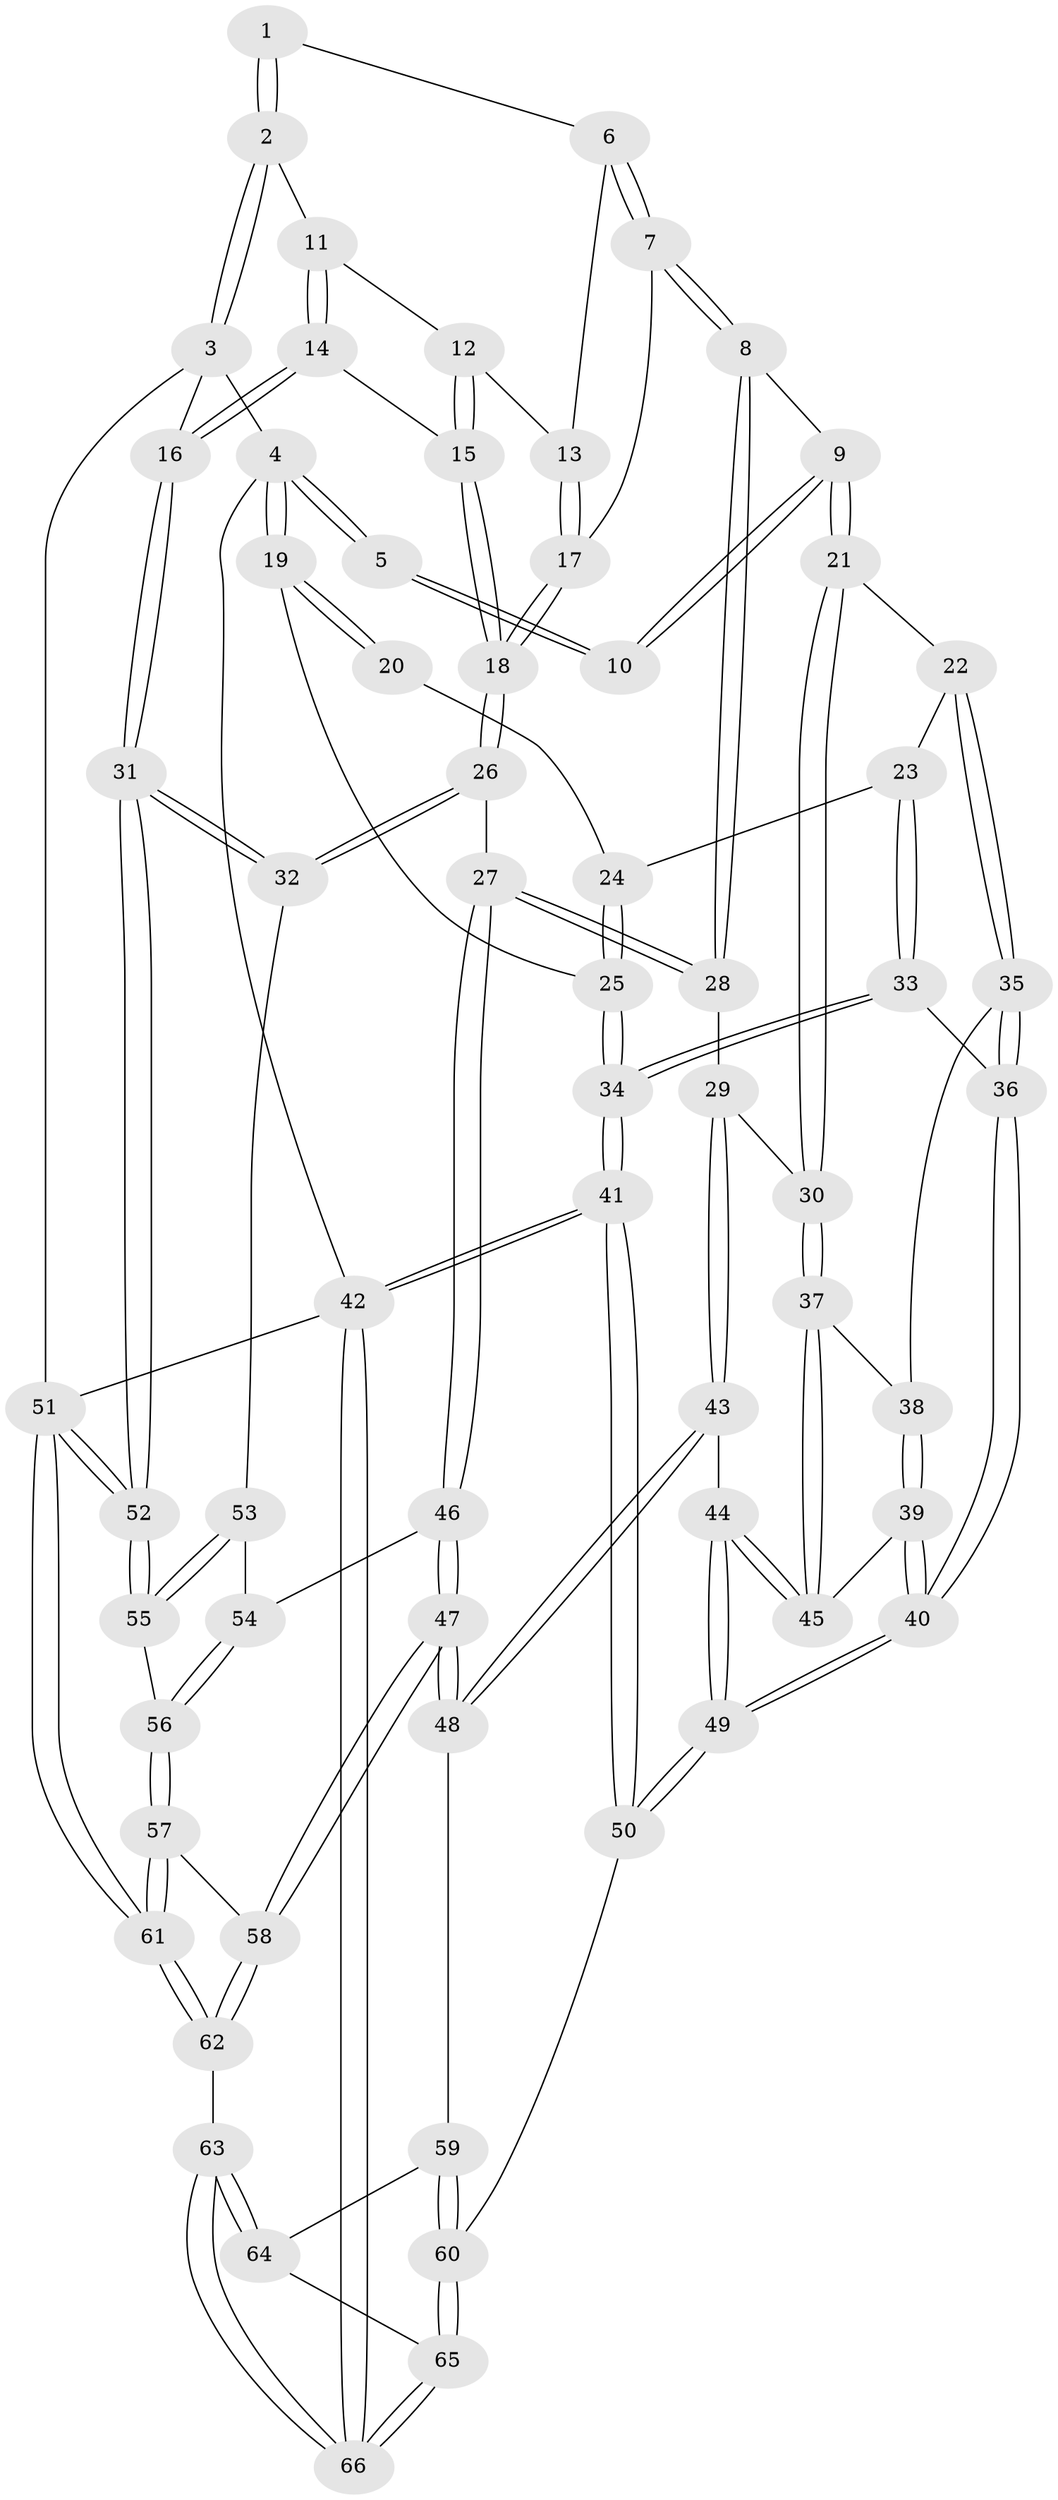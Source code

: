 // Generated by graph-tools (version 1.1) at 2025/38/03/09/25 02:38:47]
// undirected, 66 vertices, 162 edges
graph export_dot {
graph [start="1"]
  node [color=gray90,style=filled];
  1 [pos="+0.6952336338250251+0"];
  2 [pos="+1+0"];
  3 [pos="+1+0"];
  4 [pos="+0+0"];
  5 [pos="+0.29936415330211674+0"];
  6 [pos="+0.6672965476427737+0.01681760362819331"];
  7 [pos="+0.5615103888687308+0.21750222242260514"];
  8 [pos="+0.558929716334735+0.22108432995570734"];
  9 [pos="+0.2973840277429623+0.15104233791089713"];
  10 [pos="+0.2911381179028798+0.1428256345077815"];
  11 [pos="+0.9044705387539415+0.16254830822309468"];
  12 [pos="+0.8628503844892051+0.2007813918409035"];
  13 [pos="+0.7993812992887084+0.21499634040586552"];
  14 [pos="+1+0.31672069015249615"];
  15 [pos="+0.9102058829373466+0.31236817185458426"];
  16 [pos="+1+0.3768276293681828"];
  17 [pos="+0.7931775059686366+0.22568456120324443"];
  18 [pos="+0.7360271406959905+0.4391468283662361"];
  19 [pos="+0+0.10850119471882973"];
  20 [pos="+0.22474174379215994+0.1651587061056334"];
  21 [pos="+0.30571873224184387+0.3573399217966928"];
  22 [pos="+0.2643806169691446+0.372374786964784"];
  23 [pos="+0.13140391465471363+0.3749384065266816"];
  24 [pos="+0.11611773697526152+0.28860500093218816"];
  25 [pos="+0+0.241167222035474"];
  26 [pos="+0.7355156541259097+0.43995468632032153"];
  27 [pos="+0.7190219934651143+0.44990020593811236"];
  28 [pos="+0.5949004549306649+0.3869158024784133"];
  29 [pos="+0.5480546208937416+0.4088133378978566"];
  30 [pos="+0.31791307177218736+0.371679564426197"];
  31 [pos="+1+0.4709436128821455"];
  32 [pos="+1+0.4859138402275894"];
  33 [pos="+0.045464940539756436+0.47963522790164526"];
  34 [pos="+0+0.4750535367640437"];
  35 [pos="+0.20032709331963075+0.46269734832906995"];
  36 [pos="+0.07994161854250625+0.5016988578281734"];
  37 [pos="+0.31879709142393164+0.4828775206130635"];
  38 [pos="+0.2330981975152246+0.4991444249351789"];
  39 [pos="+0.20329731093471734+0.5460725803289602"];
  40 [pos="+0.14435629012438206+0.5760565987275728"];
  41 [pos="+0+0.8446433836485526"];
  42 [pos="+0+1"];
  43 [pos="+0.4187410444917987+0.6034285076872656"];
  44 [pos="+0.3556479311668485+0.5724123399645059"];
  45 [pos="+0.3466588694367966+0.558774299455438"];
  46 [pos="+0.7202370253754923+0.4764635979970798"];
  47 [pos="+0.625920827618223+0.764936067975879"];
  48 [pos="+0.46638115897557936+0.7153701255774861"];
  49 [pos="+0.173395784126453+0.6825065285647788"];
  50 [pos="+0.15562850040868964+0.77079309347374"];
  51 [pos="+1+1"];
  52 [pos="+1+0.7972309915766912"];
  53 [pos="+0.9735938053519735+0.5647340023488935"];
  54 [pos="+0.8574519487241559+0.6062139825942744"];
  55 [pos="+0.9038567424850944+0.7357474185101448"];
  56 [pos="+0.8866582131383468+0.7364849032055346"];
  57 [pos="+0.7491100112137493+0.8271300631396102"];
  58 [pos="+0.6384499744825617+0.7837862952339136"];
  59 [pos="+0.4348543501928814+0.7375197664999162"];
  60 [pos="+0.16480121761181699+0.7770900907447738"];
  61 [pos="+1+1"];
  62 [pos="+0.4538413914931822+1"];
  63 [pos="+0.34759693655068+1"];
  64 [pos="+0.42302310045250174+0.769067288006293"];
  65 [pos="+0.2480445651919371+0.944583351043139"];
  66 [pos="+0.3198155647138608+1"];
  1 -- 2;
  1 -- 2;
  1 -- 6;
  2 -- 3;
  2 -- 3;
  2 -- 11;
  3 -- 4;
  3 -- 16;
  3 -- 51;
  4 -- 5;
  4 -- 5;
  4 -- 19;
  4 -- 19;
  4 -- 42;
  5 -- 10;
  5 -- 10;
  6 -- 7;
  6 -- 7;
  6 -- 13;
  7 -- 8;
  7 -- 8;
  7 -- 17;
  8 -- 9;
  8 -- 28;
  8 -- 28;
  9 -- 10;
  9 -- 10;
  9 -- 21;
  9 -- 21;
  11 -- 12;
  11 -- 14;
  11 -- 14;
  12 -- 13;
  12 -- 15;
  12 -- 15;
  13 -- 17;
  13 -- 17;
  14 -- 15;
  14 -- 16;
  14 -- 16;
  15 -- 18;
  15 -- 18;
  16 -- 31;
  16 -- 31;
  17 -- 18;
  17 -- 18;
  18 -- 26;
  18 -- 26;
  19 -- 20;
  19 -- 20;
  19 -- 25;
  20 -- 24;
  21 -- 22;
  21 -- 30;
  21 -- 30;
  22 -- 23;
  22 -- 35;
  22 -- 35;
  23 -- 24;
  23 -- 33;
  23 -- 33;
  24 -- 25;
  24 -- 25;
  25 -- 34;
  25 -- 34;
  26 -- 27;
  26 -- 32;
  26 -- 32;
  27 -- 28;
  27 -- 28;
  27 -- 46;
  27 -- 46;
  28 -- 29;
  29 -- 30;
  29 -- 43;
  29 -- 43;
  30 -- 37;
  30 -- 37;
  31 -- 32;
  31 -- 32;
  31 -- 52;
  31 -- 52;
  32 -- 53;
  33 -- 34;
  33 -- 34;
  33 -- 36;
  34 -- 41;
  34 -- 41;
  35 -- 36;
  35 -- 36;
  35 -- 38;
  36 -- 40;
  36 -- 40;
  37 -- 38;
  37 -- 45;
  37 -- 45;
  38 -- 39;
  38 -- 39;
  39 -- 40;
  39 -- 40;
  39 -- 45;
  40 -- 49;
  40 -- 49;
  41 -- 42;
  41 -- 42;
  41 -- 50;
  41 -- 50;
  42 -- 66;
  42 -- 66;
  42 -- 51;
  43 -- 44;
  43 -- 48;
  43 -- 48;
  44 -- 45;
  44 -- 45;
  44 -- 49;
  44 -- 49;
  46 -- 47;
  46 -- 47;
  46 -- 54;
  47 -- 48;
  47 -- 48;
  47 -- 58;
  47 -- 58;
  48 -- 59;
  49 -- 50;
  49 -- 50;
  50 -- 60;
  51 -- 52;
  51 -- 52;
  51 -- 61;
  51 -- 61;
  52 -- 55;
  52 -- 55;
  53 -- 54;
  53 -- 55;
  53 -- 55;
  54 -- 56;
  54 -- 56;
  55 -- 56;
  56 -- 57;
  56 -- 57;
  57 -- 58;
  57 -- 61;
  57 -- 61;
  58 -- 62;
  58 -- 62;
  59 -- 60;
  59 -- 60;
  59 -- 64;
  60 -- 65;
  60 -- 65;
  61 -- 62;
  61 -- 62;
  62 -- 63;
  63 -- 64;
  63 -- 64;
  63 -- 66;
  63 -- 66;
  64 -- 65;
  65 -- 66;
  65 -- 66;
}
